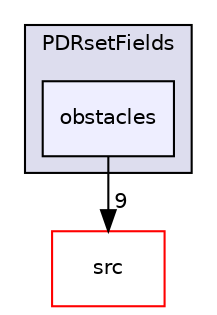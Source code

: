 digraph "applications/utilities/preProcessing/PDRsetFields/obstacles" {
  bgcolor=transparent;
  compound=true
  node [ fontsize="10", fontname="Helvetica"];
  edge [ labelfontsize="10", labelfontname="Helvetica"];
  subgraph clusterdir_62c1f2ea793705ad762ee0cf89b1a0d6 {
    graph [ bgcolor="#ddddee", pencolor="black", label="PDRsetFields" fontname="Helvetica", fontsize="10", URL="dir_62c1f2ea793705ad762ee0cf89b1a0d6.html"]
  dir_087786e033d573ce49817d8ce76bce65 [shape=box, label="obstacles", style="filled", fillcolor="#eeeeff", pencolor="black", URL="dir_087786e033d573ce49817d8ce76bce65.html"];
  }
  dir_68267d1309a1af8e8297ef4c3efbcdba [shape=box label="src" color="red" URL="dir_68267d1309a1af8e8297ef4c3efbcdba.html"];
  dir_087786e033d573ce49817d8ce76bce65->dir_68267d1309a1af8e8297ef4c3efbcdba [headlabel="9", labeldistance=1.5 headhref="dir_000452_000499.html"];
}
